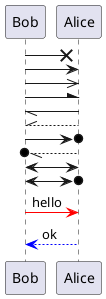 @startuml ArrowFontStyle
Bob ->x Alice
Bob -> Alice
Bob ->> Alice
Bob -\ Alice
Bob \\- Alice
Bob //-- Alice

Bob ->o Alice
Bob o\\-- Alice
Bob <-> Alice
Bob <->o Alice
Bob -[#red]> Alice : hello
Alice -[#0000FF]-> Bob : ok
@enduml
